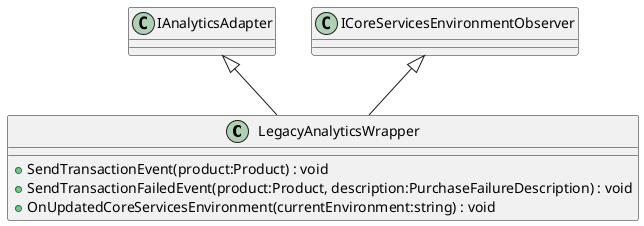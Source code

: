 @startuml
class LegacyAnalyticsWrapper {
    + SendTransactionEvent(product:Product) : void
    + SendTransactionFailedEvent(product:Product, description:PurchaseFailureDescription) : void
    + OnUpdatedCoreServicesEnvironment(currentEnvironment:string) : void
}
IAnalyticsAdapter <|-- LegacyAnalyticsWrapper
ICoreServicesEnvironmentObserver <|-- LegacyAnalyticsWrapper
@enduml
